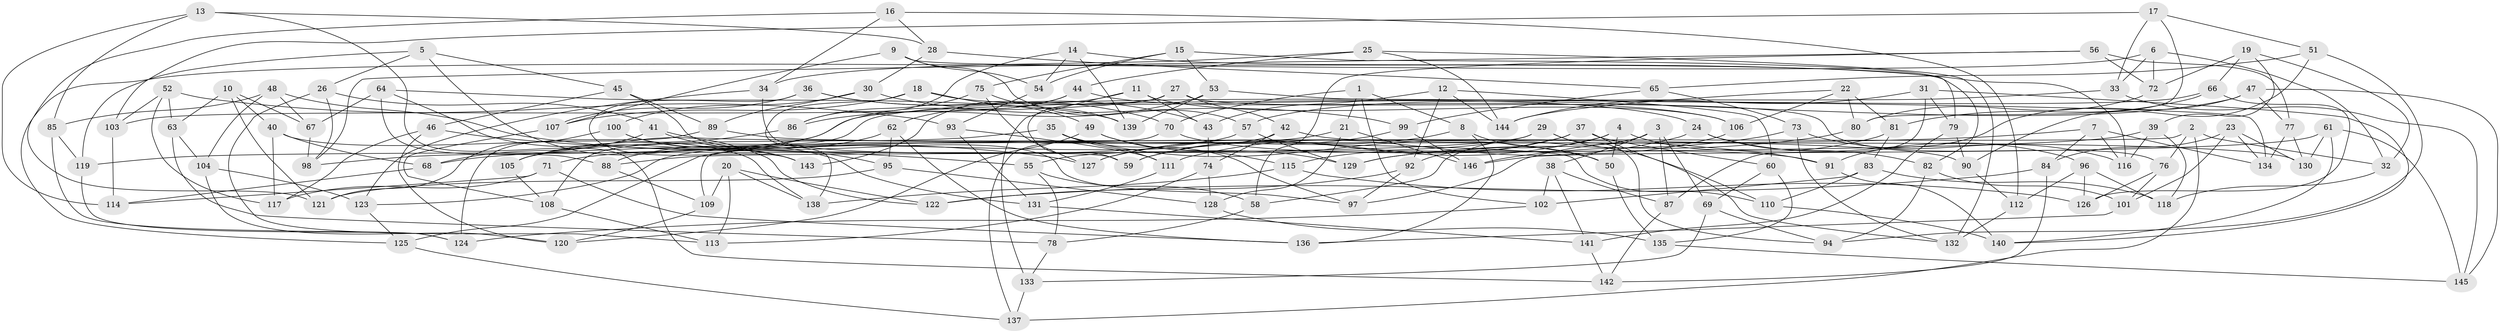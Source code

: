 // Generated by graph-tools (version 1.1) at 2025/26/03/09/25 03:26:55]
// undirected, 146 vertices, 292 edges
graph export_dot {
graph [start="1"]
  node [color=gray90,style=filled];
  1;
  2;
  3;
  4;
  5;
  6;
  7;
  8;
  9;
  10;
  11;
  12;
  13;
  14;
  15;
  16;
  17;
  18;
  19;
  20;
  21;
  22;
  23;
  24;
  25;
  26;
  27;
  28;
  29;
  30;
  31;
  32;
  33;
  34;
  35;
  36;
  37;
  38;
  39;
  40;
  41;
  42;
  43;
  44;
  45;
  46;
  47;
  48;
  49;
  50;
  51;
  52;
  53;
  54;
  55;
  56;
  57;
  58;
  59;
  60;
  61;
  62;
  63;
  64;
  65;
  66;
  67;
  68;
  69;
  70;
  71;
  72;
  73;
  74;
  75;
  76;
  77;
  78;
  79;
  80;
  81;
  82;
  83;
  84;
  85;
  86;
  87;
  88;
  89;
  90;
  91;
  92;
  93;
  94;
  95;
  96;
  97;
  98;
  99;
  100;
  101;
  102;
  103;
  104;
  105;
  106;
  107;
  108;
  109;
  110;
  111;
  112;
  113;
  114;
  115;
  116;
  117;
  118;
  119;
  120;
  121;
  122;
  123;
  124;
  125;
  126;
  127;
  128;
  129;
  130;
  131;
  132;
  133;
  134;
  135;
  136;
  137;
  138;
  139;
  140;
  141;
  142;
  143;
  144;
  145;
  146;
  1 -- 8;
  1 -- 21;
  1 -- 102;
  1 -- 70;
  2 -- 109;
  2 -- 32;
  2 -- 137;
  2 -- 76;
  3 -- 58;
  3 -- 87;
  3 -- 69;
  3 -- 38;
  4 -- 91;
  4 -- 50;
  4 -- 127;
  4 -- 92;
  5 -- 119;
  5 -- 45;
  5 -- 26;
  5 -- 143;
  6 -- 32;
  6 -- 72;
  6 -- 125;
  6 -- 33;
  7 -- 134;
  7 -- 68;
  7 -- 84;
  7 -- 116;
  8 -- 59;
  8 -- 50;
  8 -- 136;
  9 -- 54;
  9 -- 82;
  9 -- 107;
  9 -- 57;
  10 -- 63;
  10 -- 40;
  10 -- 121;
  10 -- 67;
  11 -- 43;
  11 -- 106;
  11 -- 143;
  11 -- 133;
  12 -- 144;
  12 -- 92;
  12 -- 43;
  12 -- 60;
  13 -- 142;
  13 -- 114;
  13 -- 28;
  13 -- 85;
  14 -- 139;
  14 -- 54;
  14 -- 86;
  14 -- 116;
  15 -- 53;
  15 -- 75;
  15 -- 54;
  15 -- 79;
  16 -- 112;
  16 -- 28;
  16 -- 34;
  16 -- 121;
  17 -- 33;
  17 -- 103;
  17 -- 51;
  17 -- 80;
  18 -- 49;
  18 -- 24;
  18 -- 107;
  18 -- 138;
  19 -- 39;
  19 -- 72;
  19 -- 66;
  19 -- 32;
  20 -- 113;
  20 -- 138;
  20 -- 109;
  20 -- 122;
  21 -- 128;
  21 -- 146;
  21 -- 125;
  22 -- 80;
  22 -- 81;
  22 -- 144;
  22 -- 106;
  23 -- 130;
  23 -- 134;
  23 -- 101;
  23 -- 84;
  24 -- 82;
  24 -- 111;
  24 -- 96;
  25 -- 144;
  25 -- 132;
  25 -- 44;
  25 -- 34;
  26 -- 41;
  26 -- 113;
  26 -- 98;
  27 -- 42;
  27 -- 76;
  27 -- 59;
  27 -- 103;
  28 -- 65;
  28 -- 30;
  29 -- 88;
  29 -- 110;
  29 -- 55;
  29 -- 94;
  30 -- 89;
  30 -- 99;
  30 -- 100;
  31 -- 87;
  31 -- 144;
  31 -- 79;
  31 -- 140;
  32 -- 118;
  33 -- 145;
  33 -- 98;
  34 -- 123;
  34 -- 59;
  35 -- 97;
  35 -- 111;
  35 -- 105;
  35 -- 50;
  36 -- 70;
  36 -- 107;
  36 -- 143;
  36 -- 43;
  37 -- 59;
  37 -- 115;
  37 -- 132;
  37 -- 60;
  38 -- 141;
  38 -- 87;
  38 -- 102;
  39 -- 119;
  39 -- 118;
  39 -- 116;
  40 -- 138;
  40 -- 68;
  40 -- 117;
  41 -- 68;
  41 -- 110;
  41 -- 95;
  42 -- 74;
  42 -- 130;
  42 -- 123;
  43 -- 74;
  44 -- 106;
  44 -- 62;
  44 -- 105;
  45 -- 97;
  45 -- 46;
  45 -- 89;
  46 -- 120;
  46 -- 55;
  46 -- 117;
  47 -- 91;
  47 -- 77;
  47 -- 145;
  47 -- 57;
  48 -- 67;
  48 -- 85;
  48 -- 104;
  48 -- 127;
  49 -- 120;
  49 -- 115;
  49 -- 129;
  50 -- 135;
  51 -- 90;
  51 -- 65;
  51 -- 94;
  52 -- 103;
  52 -- 93;
  52 -- 63;
  52 -- 117;
  53 -- 86;
  53 -- 139;
  53 -- 134;
  54 -- 93;
  55 -- 78;
  55 -- 58;
  56 -- 98;
  56 -- 58;
  56 -- 77;
  56 -- 72;
  57 -- 71;
  57 -- 129;
  58 -- 78;
  60 -- 135;
  60 -- 69;
  61 -- 140;
  61 -- 145;
  61 -- 130;
  61 -- 146;
  62 -- 88;
  62 -- 95;
  62 -- 136;
  63 -- 78;
  63 -- 104;
  64 -- 88;
  64 -- 122;
  64 -- 67;
  64 -- 139;
  65 -- 73;
  65 -- 99;
  66 -- 126;
  66 -- 81;
  66 -- 108;
  67 -- 98;
  68 -- 114;
  69 -- 133;
  69 -- 94;
  70 -- 91;
  70 -- 137;
  71 -- 114;
  71 -- 117;
  71 -- 136;
  72 -- 80;
  73 -- 146;
  73 -- 132;
  73 -- 116;
  74 -- 113;
  74 -- 128;
  75 -- 139;
  75 -- 127;
  75 -- 86;
  76 -- 101;
  76 -- 126;
  77 -- 134;
  77 -- 130;
  78 -- 133;
  79 -- 141;
  79 -- 90;
  80 -- 129;
  81 -- 83;
  81 -- 97;
  82 -- 101;
  82 -- 94;
  83 -- 118;
  83 -- 102;
  83 -- 110;
  84 -- 142;
  84 -- 122;
  85 -- 124;
  85 -- 119;
  86 -- 105;
  87 -- 142;
  88 -- 109;
  89 -- 124;
  89 -- 90;
  90 -- 112;
  91 -- 140;
  92 -- 97;
  92 -- 122;
  93 -- 111;
  93 -- 131;
  95 -- 121;
  95 -- 128;
  96 -- 126;
  96 -- 112;
  96 -- 118;
  99 -- 127;
  99 -- 146;
  100 -- 131;
  100 -- 121;
  100 -- 143;
  101 -- 136;
  102 -- 124;
  103 -- 114;
  104 -- 120;
  104 -- 123;
  105 -- 108;
  106 -- 129;
  107 -- 108;
  108 -- 113;
  109 -- 120;
  110 -- 140;
  111 -- 131;
  112 -- 132;
  115 -- 138;
  115 -- 126;
  119 -- 124;
  123 -- 125;
  125 -- 137;
  128 -- 135;
  131 -- 141;
  133 -- 137;
  135 -- 145;
  141 -- 142;
}

